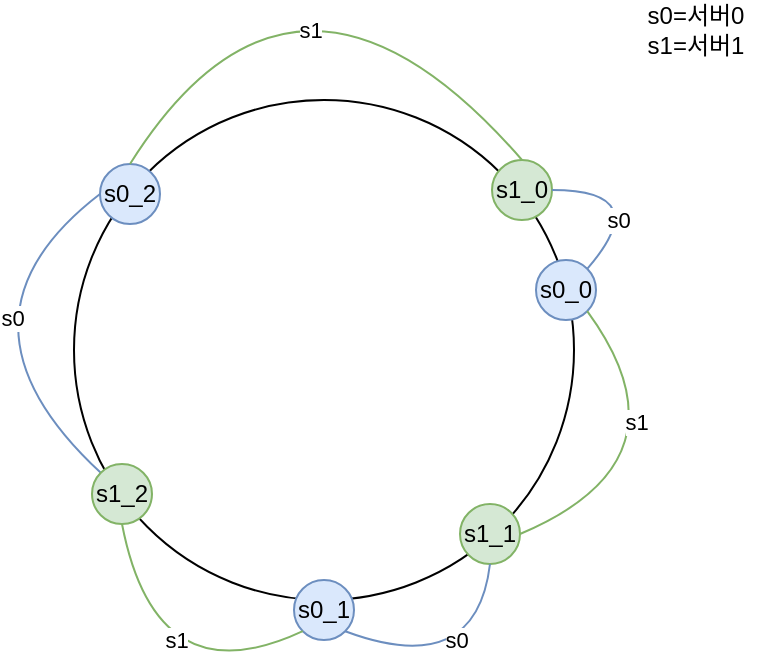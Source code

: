 <mxfile version="26.0.16">
  <diagram name="페이지-1" id="0sv0KY5xwPn8GKSKDOKi">
    <mxGraphModel dx="1434" dy="772" grid="1" gridSize="10" guides="1" tooltips="1" connect="1" arrows="1" fold="1" page="1" pageScale="1" pageWidth="827" pageHeight="1169" math="0" shadow="0">
      <root>
        <mxCell id="0" />
        <mxCell id="1" parent="0" />
        <mxCell id="euryuZATO-h8KLOPAkGs-1" value="" style="ellipse;whiteSpace=wrap;html=1;fillColor=none;" vertex="1" parent="1">
          <mxGeometry x="289" y="140" width="250" height="250" as="geometry" />
        </mxCell>
        <mxCell id="euryuZATO-h8KLOPAkGs-2" value="s0_0" style="ellipse;whiteSpace=wrap;html=1;fillColor=#dae8fc;strokeColor=#6c8ebf;" vertex="1" parent="1">
          <mxGeometry x="520" y="220" width="30" height="30" as="geometry" />
        </mxCell>
        <mxCell id="euryuZATO-h8KLOPAkGs-3" value="s1_1" style="ellipse;whiteSpace=wrap;html=1;fillColor=#d5e8d4;strokeColor=#82b366;" vertex="1" parent="1">
          <mxGeometry x="482" y="342" width="30" height="30" as="geometry" />
        </mxCell>
        <mxCell id="euryuZATO-h8KLOPAkGs-4" value="s0_2" style="ellipse;whiteSpace=wrap;html=1;fillColor=#dae8fc;strokeColor=#6c8ebf;" vertex="1" parent="1">
          <mxGeometry x="302" y="172" width="30" height="30" as="geometry" />
        </mxCell>
        <mxCell id="euryuZATO-h8KLOPAkGs-5" value="s1_0" style="ellipse;whiteSpace=wrap;html=1;fillColor=#d5e8d4;strokeColor=#82b366;" vertex="1" parent="1">
          <mxGeometry x="498" y="170" width="30" height="30" as="geometry" />
        </mxCell>
        <mxCell id="euryuZATO-h8KLOPAkGs-6" value="s0=서버0&lt;div&gt;s1=서버1&lt;/div&gt;" style="text;html=1;align=center;verticalAlign=middle;whiteSpace=wrap;rounded=0;" vertex="1" parent="1">
          <mxGeometry x="570" y="90" width="60" height="30" as="geometry" />
        </mxCell>
        <mxCell id="euryuZATO-h8KLOPAkGs-12" value="" style="endArrow=none;html=1;rounded=0;curved=1;entryX=0.5;entryY=0;entryDx=0;entryDy=0;exitX=0.5;exitY=0;exitDx=0;exitDy=0;startFill=0;startArrow=none;endFill=1;fillColor=#d5e8d4;strokeColor=#82b366;" edge="1" parent="1" source="euryuZATO-h8KLOPAkGs-4" target="euryuZATO-h8KLOPAkGs-5">
          <mxGeometry width="50" height="50" relative="1" as="geometry">
            <mxPoint x="375" y="132" as="sourcePoint" />
            <mxPoint x="460" y="70" as="targetPoint" />
            <Array as="points">
              <mxPoint x="400" y="40" />
            </Array>
          </mxGeometry>
        </mxCell>
        <mxCell id="euryuZATO-h8KLOPAkGs-18" value="s1" style="edgeLabel;html=1;align=center;verticalAlign=middle;resizable=0;points=[];" vertex="1" connectable="0" parent="euryuZATO-h8KLOPAkGs-12">
          <mxGeometry x="0.273" y="-37" relative="1" as="geometry">
            <mxPoint as="offset" />
          </mxGeometry>
        </mxCell>
        <mxCell id="euryuZATO-h8KLOPAkGs-15" value="" style="endArrow=none;html=1;rounded=0;curved=1;entryX=0;entryY=0.5;entryDx=0;entryDy=0;exitX=0;exitY=0;exitDx=0;exitDy=0;startArrow=none;startFill=0;fillColor=#dae8fc;strokeColor=#6c8ebf;" edge="1" parent="1" target="euryuZATO-h8KLOPAkGs-4" source="euryuZATO-h8KLOPAkGs-16">
          <mxGeometry width="50" height="50" relative="1" as="geometry">
            <mxPoint x="274" y="290" as="sourcePoint" />
            <mxPoint x="207" y="250" as="targetPoint" />
            <Array as="points">
              <mxPoint x="220" y="250" />
            </Array>
          </mxGeometry>
        </mxCell>
        <mxCell id="euryuZATO-h8KLOPAkGs-19" value="s0" style="edgeLabel;html=1;align=center;verticalAlign=middle;resizable=0;points=[];" vertex="1" connectable="0" parent="euryuZATO-h8KLOPAkGs-15">
          <mxGeometry x="0.327" y="-22" relative="1" as="geometry">
            <mxPoint as="offset" />
          </mxGeometry>
        </mxCell>
        <mxCell id="euryuZATO-h8KLOPAkGs-16" value="s1_2" style="ellipse;whiteSpace=wrap;html=1;fillColor=#d5e8d4;strokeColor=#82b366;" vertex="1" parent="1">
          <mxGeometry x="298" y="322" width="30" height="30" as="geometry" />
        </mxCell>
        <mxCell id="euryuZATO-h8KLOPAkGs-17" value="s0_1" style="ellipse;whiteSpace=wrap;html=1;fillColor=#dae8fc;strokeColor=#6c8ebf;" vertex="1" parent="1">
          <mxGeometry x="399" y="380" width="30" height="30" as="geometry" />
        </mxCell>
        <mxCell id="euryuZATO-h8KLOPAkGs-20" value="" style="endArrow=none;html=1;rounded=0;curved=1;entryX=1;entryY=0.5;entryDx=0;entryDy=0;exitX=1;exitY=0;exitDx=0;exitDy=0;startArrow=none;startFill=0;fillColor=#dae8fc;strokeColor=#6c8ebf;" edge="1" parent="1" source="euryuZATO-h8KLOPAkGs-2" target="euryuZATO-h8KLOPAkGs-5">
          <mxGeometry width="50" height="50" relative="1" as="geometry">
            <mxPoint x="580" y="322" as="sourcePoint" />
            <mxPoint x="580" y="183" as="targetPoint" />
            <Array as="points">
              <mxPoint x="580" y="185" />
            </Array>
          </mxGeometry>
        </mxCell>
        <mxCell id="euryuZATO-h8KLOPAkGs-21" value="s0" style="edgeLabel;html=1;align=center;verticalAlign=middle;resizable=0;points=[];" vertex="1" connectable="0" parent="euryuZATO-h8KLOPAkGs-20">
          <mxGeometry x="0.327" y="-22" relative="1" as="geometry">
            <mxPoint x="-3" y="37" as="offset" />
          </mxGeometry>
        </mxCell>
        <mxCell id="euryuZATO-h8KLOPAkGs-22" value="" style="endArrow=none;html=1;rounded=0;curved=1;entryX=0.5;entryY=1;entryDx=0;entryDy=0;exitX=1;exitY=1;exitDx=0;exitDy=0;startArrow=none;startFill=0;fillColor=#dae8fc;strokeColor=#6c8ebf;" edge="1" parent="1" source="euryuZATO-h8KLOPAkGs-17" target="euryuZATO-h8KLOPAkGs-3">
          <mxGeometry width="50" height="50" relative="1" as="geometry">
            <mxPoint x="486" y="429" as="sourcePoint" />
            <mxPoint x="468" y="390" as="targetPoint" />
            <Array as="points">
              <mxPoint x="490" y="430" />
            </Array>
          </mxGeometry>
        </mxCell>
        <mxCell id="euryuZATO-h8KLOPAkGs-23" value="s0" style="edgeLabel;html=1;align=center;verticalAlign=middle;resizable=0;points=[];" vertex="1" connectable="0" parent="euryuZATO-h8KLOPAkGs-22">
          <mxGeometry x="0.327" y="-22" relative="1" as="geometry">
            <mxPoint x="-34" y="-8" as="offset" />
          </mxGeometry>
        </mxCell>
        <mxCell id="euryuZATO-h8KLOPAkGs-24" value="" style="endArrow=none;html=1;rounded=0;curved=1;entryX=1;entryY=0.5;entryDx=0;entryDy=0;exitX=1;exitY=1;exitDx=0;exitDy=0;startFill=0;startArrow=none;endFill=1;fillColor=#d5e8d4;strokeColor=#82b366;" edge="1" parent="1" source="euryuZATO-h8KLOPAkGs-2" target="euryuZATO-h8KLOPAkGs-3">
          <mxGeometry width="50" height="50" relative="1" as="geometry">
            <mxPoint x="539" y="362" as="sourcePoint" />
            <mxPoint x="735" y="360" as="targetPoint" />
            <Array as="points">
              <mxPoint x="600" y="320" />
            </Array>
          </mxGeometry>
        </mxCell>
        <mxCell id="euryuZATO-h8KLOPAkGs-25" value="s1" style="edgeLabel;html=1;align=center;verticalAlign=middle;resizable=0;points=[];" vertex="1" connectable="0" parent="euryuZATO-h8KLOPAkGs-24">
          <mxGeometry x="0.273" y="-37" relative="1" as="geometry">
            <mxPoint x="9" y="4" as="offset" />
          </mxGeometry>
        </mxCell>
        <mxCell id="euryuZATO-h8KLOPAkGs-26" value="" style="endArrow=none;html=1;rounded=0;curved=1;entryX=0.5;entryY=1;entryDx=0;entryDy=0;exitX=0;exitY=1;exitDx=0;exitDy=0;startFill=0;startArrow=none;endFill=1;fillColor=#d5e8d4;strokeColor=#82b366;" edge="1" parent="1" source="euryuZATO-h8KLOPAkGs-17" target="euryuZATO-h8KLOPAkGs-16">
          <mxGeometry width="50" height="50" relative="1" as="geometry">
            <mxPoint x="360" y="420" as="sourcePoint" />
            <mxPoint x="326" y="531" as="targetPoint" />
            <Array as="points">
              <mxPoint x="330" y="440" />
            </Array>
          </mxGeometry>
        </mxCell>
        <mxCell id="euryuZATO-h8KLOPAkGs-27" value="s1" style="edgeLabel;html=1;align=center;verticalAlign=middle;resizable=0;points=[];" vertex="1" connectable="0" parent="euryuZATO-h8KLOPAkGs-26">
          <mxGeometry x="0.273" y="-37" relative="1" as="geometry">
            <mxPoint x="-21" y="4" as="offset" />
          </mxGeometry>
        </mxCell>
      </root>
    </mxGraphModel>
  </diagram>
</mxfile>
